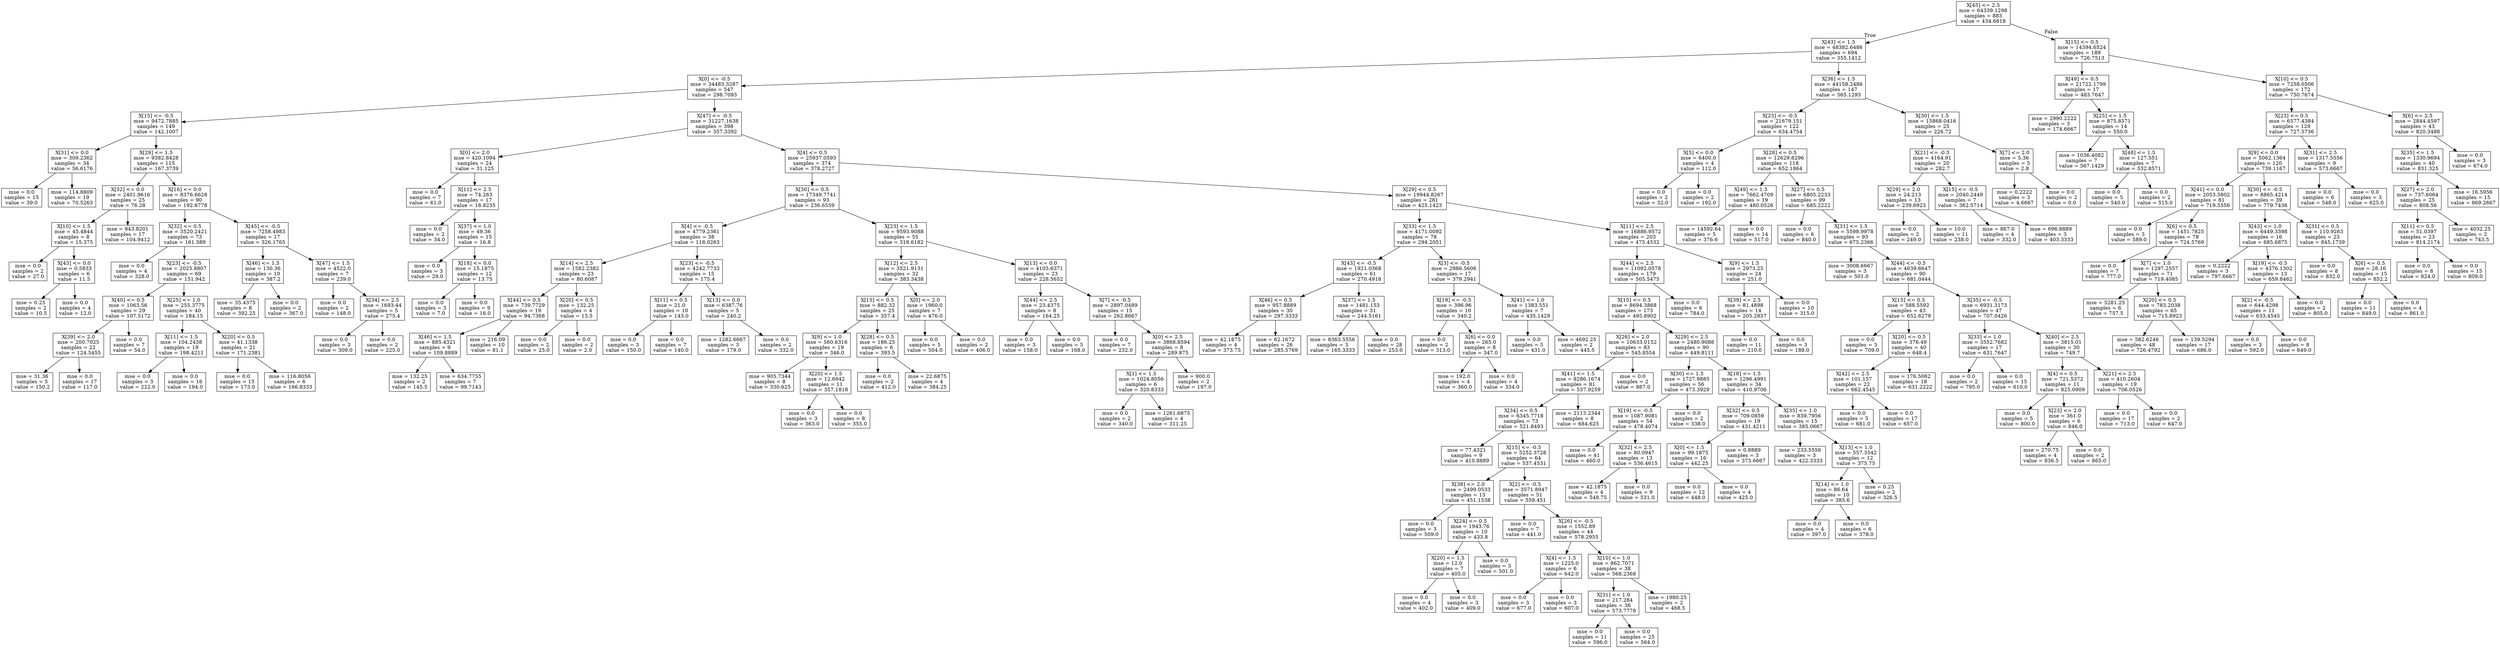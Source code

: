 digraph Tree {
node [shape=box] ;
0 [label="X[45] <= 2.5\nmse = 64339.1298\nsamples = 883\nvalue = 434.6818"] ;
1 [label="X[43] <= 1.5\nmse = 48382.6486\nsamples = 694\nvalue = 355.1412"] ;
0 -> 1 [labeldistance=2.5, labelangle=45, headlabel="True"] ;
2 [label="X[0] <= -0.5\nmse = 34483.3287\nsamples = 547\nvalue = 298.7093"] ;
1 -> 2 ;
3 [label="X[15] <= -0.5\nmse = 9472.7885\nsamples = 149\nvalue = 142.1007"] ;
2 -> 3 ;
4 [label="X[31] <= 0.0\nmse = 309.2362\nsamples = 34\nvalue = 56.6176"] ;
3 -> 4 ;
5 [label="mse = 0.0\nsamples = 15\nvalue = 39.0"] ;
4 -> 5 ;
6 [label="mse = 114.8809\nsamples = 19\nvalue = 70.5263"] ;
4 -> 6 ;
7 [label="X[29] <= 1.5\nmse = 9382.8428\nsamples = 115\nvalue = 167.3739"] ;
3 -> 7 ;
8 [label="X[32] <= 0.0\nmse = 2401.9616\nsamples = 25\nvalue = 76.28"] ;
7 -> 8 ;
9 [label="X[10] <= 1.5\nmse = 45.4844\nsamples = 8\nvalue = 15.375"] ;
8 -> 9 ;
10 [label="mse = 0.0\nsamples = 2\nvalue = 27.0"] ;
9 -> 10 ;
11 [label="X[43] <= 0.0\nmse = 0.5833\nsamples = 6\nvalue = 11.5"] ;
9 -> 11 ;
12 [label="mse = 0.25\nsamples = 2\nvalue = 10.5"] ;
11 -> 12 ;
13 [label="mse = 0.0\nsamples = 4\nvalue = 12.0"] ;
11 -> 13 ;
14 [label="mse = 943.8201\nsamples = 17\nvalue = 104.9412"] ;
8 -> 14 ;
15 [label="X[16] <= 0.0\nmse = 8376.6628\nsamples = 90\nvalue = 192.6778"] ;
7 -> 15 ;
16 [label="X[32] <= 0.5\nmse = 3520.2421\nsamples = 73\nvalue = 161.589"] ;
15 -> 16 ;
17 [label="mse = 0.0\nsamples = 4\nvalue = 328.0"] ;
16 -> 17 ;
18 [label="X[23] <= -0.5\nmse = 2025.8807\nsamples = 69\nvalue = 151.942"] ;
16 -> 18 ;
19 [label="X[40] <= 0.5\nmse = 1063.56\nsamples = 29\nvalue = 107.5172"] ;
18 -> 19 ;
20 [label="X[39] <= 2.0\nmse = 200.7025\nsamples = 22\nvalue = 124.5455"] ;
19 -> 20 ;
21 [label="mse = 31.36\nsamples = 5\nvalue = 150.2"] ;
20 -> 21 ;
22 [label="mse = 0.0\nsamples = 17\nvalue = 117.0"] ;
20 -> 22 ;
23 [label="mse = 0.0\nsamples = 7\nvalue = 54.0"] ;
19 -> 23 ;
24 [label="X[25] <= 1.0\nmse = 255.3775\nsamples = 40\nvalue = 184.15"] ;
18 -> 24 ;
25 [label="X[11] <= 1.5\nmse = 104.2438\nsamples = 19\nvalue = 198.4211"] ;
24 -> 25 ;
26 [label="mse = 0.0\nsamples = 3\nvalue = 222.0"] ;
25 -> 26 ;
27 [label="mse = 0.0\nsamples = 16\nvalue = 194.0"] ;
25 -> 27 ;
28 [label="X[20] <= 0.5\nmse = 41.1338\nsamples = 21\nvalue = 171.2381"] ;
24 -> 28 ;
29 [label="mse = 0.0\nsamples = 15\nvalue = 173.0"] ;
28 -> 29 ;
30 [label="mse = 116.8056\nsamples = 6\nvalue = 166.8333"] ;
28 -> 30 ;
31 [label="X[45] <= -0.5\nmse = 7258.4983\nsamples = 17\nvalue = 326.1765"] ;
15 -> 31 ;
32 [label="X[46] <= 1.5\nmse = 130.36\nsamples = 10\nvalue = 387.2"] ;
31 -> 32 ;
33 [label="mse = 35.4375\nsamples = 8\nvalue = 392.25"] ;
32 -> 33 ;
34 [label="mse = 0.0\nsamples = 2\nvalue = 367.0"] ;
32 -> 34 ;
35 [label="X[47] <= 1.5\nmse = 4522.0\nsamples = 7\nvalue = 239.0"] ;
31 -> 35 ;
36 [label="mse = 0.0\nsamples = 2\nvalue = 148.0"] ;
35 -> 36 ;
37 [label="X[34] <= 2.5\nmse = 1693.44\nsamples = 5\nvalue = 275.4"] ;
35 -> 37 ;
38 [label="mse = 0.0\nsamples = 3\nvalue = 309.0"] ;
37 -> 38 ;
39 [label="mse = 0.0\nsamples = 2\nvalue = 225.0"] ;
37 -> 39 ;
40 [label="X[47] <= -0.5\nmse = 31227.1638\nsamples = 398\nvalue = 357.3392"] ;
2 -> 40 ;
41 [label="X[0] <= 2.0\nmse = 420.1094\nsamples = 24\nvalue = 31.125"] ;
40 -> 41 ;
42 [label="mse = 0.0\nsamples = 7\nvalue = 61.0"] ;
41 -> 42 ;
43 [label="X[11] <= 2.5\nmse = 74.263\nsamples = 17\nvalue = 18.8235"] ;
41 -> 43 ;
44 [label="mse = 0.0\nsamples = 2\nvalue = 34.0"] ;
43 -> 44 ;
45 [label="X[37] <= 1.0\nmse = 49.36\nsamples = 15\nvalue = 16.8"] ;
43 -> 45 ;
46 [label="mse = 0.0\nsamples = 3\nvalue = 29.0"] ;
45 -> 46 ;
47 [label="X[18] <= 0.0\nmse = 15.1875\nsamples = 12\nvalue = 13.75"] ;
45 -> 47 ;
48 [label="mse = 0.0\nsamples = 3\nvalue = 7.0"] ;
47 -> 48 ;
49 [label="mse = 0.0\nsamples = 9\nvalue = 16.0"] ;
47 -> 49 ;
50 [label="X[4] <= 0.5\nmse = 25937.0593\nsamples = 374\nvalue = 378.2727"] ;
40 -> 50 ;
51 [label="X[30] <= 0.5\nmse = 17349.7741\nsamples = 93\nvalue = 236.6559"] ;
50 -> 51 ;
52 [label="X[4] <= -0.5\nmse = 4779.2361\nsamples = 38\nvalue = 118.0263"] ;
51 -> 52 ;
53 [label="X[14] <= 2.5\nmse = 1582.2382\nsamples = 23\nvalue = 80.6087"] ;
52 -> 53 ;
54 [label="X[44] <= 0.5\nmse = 739.7729\nsamples = 19\nvalue = 94.7368"] ;
53 -> 54 ;
55 [label="X[46] <= 1.5\nmse = 885.4321\nsamples = 9\nvalue = 109.8889"] ;
54 -> 55 ;
56 [label="mse = 132.25\nsamples = 2\nvalue = 145.5"] ;
55 -> 56 ;
57 [label="mse = 634.7755\nsamples = 7\nvalue = 99.7143"] ;
55 -> 57 ;
58 [label="mse = 216.09\nsamples = 10\nvalue = 81.1"] ;
54 -> 58 ;
59 [label="X[20] <= 0.5\nmse = 132.25\nsamples = 4\nvalue = 13.5"] ;
53 -> 59 ;
60 [label="mse = 0.0\nsamples = 2\nvalue = 25.0"] ;
59 -> 60 ;
61 [label="mse = 0.0\nsamples = 2\nvalue = 2.0"] ;
59 -> 61 ;
62 [label="X[23] <= -0.5\nmse = 4242.7733\nsamples = 15\nvalue = 175.4"] ;
52 -> 62 ;
63 [label="X[11] <= 0.5\nmse = 21.0\nsamples = 10\nvalue = 143.0"] ;
62 -> 63 ;
64 [label="mse = 0.0\nsamples = 3\nvalue = 150.0"] ;
63 -> 64 ;
65 [label="mse = 0.0\nsamples = 7\nvalue = 140.0"] ;
63 -> 65 ;
66 [label="X[13] <= 0.0\nmse = 6387.76\nsamples = 5\nvalue = 240.2"] ;
62 -> 66 ;
67 [label="mse = 1282.6667\nsamples = 3\nvalue = 179.0"] ;
66 -> 67 ;
68 [label="mse = 0.0\nsamples = 2\nvalue = 332.0"] ;
66 -> 68 ;
69 [label="X[23] <= 1.5\nmse = 9593.9088\nsamples = 55\nvalue = 318.6182"] ;
51 -> 69 ;
70 [label="X[12] <= 2.5\nmse = 3521.9131\nsamples = 32\nvalue = 383.3438"] ;
69 -> 70 ;
71 [label="X[15] <= 0.5\nmse = 882.32\nsamples = 25\nvalue = 357.4"] ;
70 -> 71 ;
72 [label="X[9] <= 1.0\nmse = 560.6316\nsamples = 19\nvalue = 346.0"] ;
71 -> 72 ;
73 [label="mse = 905.7344\nsamples = 8\nvalue = 330.625"] ;
72 -> 73 ;
74 [label="X[20] <= 1.5\nmse = 12.6942\nsamples = 11\nvalue = 357.1818"] ;
72 -> 74 ;
75 [label="mse = 0.0\nsamples = 3\nvalue = 363.0"] ;
74 -> 75 ;
76 [label="mse = 0.0\nsamples = 8\nvalue = 355.0"] ;
74 -> 76 ;
77 [label="X[28] <= 0.5\nmse = 186.25\nsamples = 6\nvalue = 393.5"] ;
71 -> 77 ;
78 [label="mse = 0.0\nsamples = 2\nvalue = 412.0"] ;
77 -> 78 ;
79 [label="mse = 22.6875\nsamples = 4\nvalue = 384.25"] ;
77 -> 79 ;
80 [label="X[0] <= 2.0\nmse = 1960.0\nsamples = 7\nvalue = 476.0"] ;
70 -> 80 ;
81 [label="mse = 0.0\nsamples = 5\nvalue = 504.0"] ;
80 -> 81 ;
82 [label="mse = 0.0\nsamples = 2\nvalue = 406.0"] ;
80 -> 82 ;
83 [label="X[13] <= 0.0\nmse = 4103.6371\nsamples = 23\nvalue = 228.5652"] ;
69 -> 83 ;
84 [label="X[44] <= 2.5\nmse = 23.4375\nsamples = 8\nvalue = 164.25"] ;
83 -> 84 ;
85 [label="mse = 0.0\nsamples = 3\nvalue = 158.0"] ;
84 -> 85 ;
86 [label="mse = 0.0\nsamples = 5\nvalue = 168.0"] ;
84 -> 86 ;
87 [label="X[7] <= -0.5\nmse = 2897.0489\nsamples = 15\nvalue = 262.8667"] ;
83 -> 87 ;
88 [label="mse = 0.0\nsamples = 7\nvalue = 232.0"] ;
87 -> 88 ;
89 [label="X[0] <= 2.5\nmse = 3868.8594\nsamples = 8\nvalue = 289.875"] ;
87 -> 89 ;
90 [label="X[1] <= 1.5\nmse = 1024.8056\nsamples = 6\nvalue = 320.8333"] ;
89 -> 90 ;
91 [label="mse = 0.0\nsamples = 2\nvalue = 340.0"] ;
90 -> 91 ;
92 [label="mse = 1261.6875\nsamples = 4\nvalue = 311.25"] ;
90 -> 92 ;
93 [label="mse = 900.0\nsamples = 2\nvalue = 197.0"] ;
89 -> 93 ;
94 [label="X[29] <= 0.5\nmse = 19944.8267\nsamples = 281\nvalue = 425.1423"] ;
50 -> 94 ;
95 [label="X[33] <= 1.5\nmse = 4171.0092\nsamples = 78\nvalue = 294.2051"] ;
94 -> 95 ;
96 [label="X[43] <= -0.5\nmse = 1921.0368\nsamples = 61\nvalue = 270.4918"] ;
95 -> 96 ;
97 [label="X[46] <= 0.5\nmse = 957.8889\nsamples = 30\nvalue = 297.3333"] ;
96 -> 97 ;
98 [label="mse = 42.1875\nsamples = 4\nvalue = 373.75"] ;
97 -> 98 ;
99 [label="mse = 62.1672\nsamples = 26\nvalue = 285.5769"] ;
97 -> 99 ;
100 [label="X[37] <= 1.5\nmse = 1481.153\nsamples = 31\nvalue = 244.5161"] ;
96 -> 100 ;
101 [label="mse = 8363.5556\nsamples = 3\nvalue = 165.3333"] ;
100 -> 101 ;
102 [label="mse = 0.0\nsamples = 28\nvalue = 253.0"] ;
100 -> 102 ;
103 [label="X[3] <= -0.5\nmse = 2986.5606\nsamples = 17\nvalue = 379.2941"] ;
95 -> 103 ;
104 [label="X[19] <= -0.5\nmse = 396.96\nsamples = 10\nvalue = 340.2"] ;
103 -> 104 ;
105 [label="mse = 0.0\nsamples = 2\nvalue = 313.0"] ;
104 -> 105 ;
106 [label="X[6] <= 0.0\nmse = 265.0\nsamples = 8\nvalue = 347.0"] ;
104 -> 106 ;
107 [label="mse = 192.0\nsamples = 4\nvalue = 360.0"] ;
106 -> 107 ;
108 [label="mse = 0.0\nsamples = 4\nvalue = 334.0"] ;
106 -> 108 ;
109 [label="X[41] <= 1.0\nmse = 1383.551\nsamples = 7\nvalue = 435.1429"] ;
103 -> 109 ;
110 [label="mse = 0.0\nsamples = 5\nvalue = 431.0"] ;
109 -> 110 ;
111 [label="mse = 4692.25\nsamples = 2\nvalue = 445.5"] ;
109 -> 111 ;
112 [label="X[11] <= 2.5\nmse = 16886.9572\nsamples = 203\nvalue = 475.4532"] ;
94 -> 112 ;
113 [label="X[44] <= 2.5\nmse = 11092.0578\nsamples = 179\nvalue = 505.5475"] ;
112 -> 113 ;
114 [label="X[15] <= 0.5\nmse = 8694.3868\nsamples = 173\nvalue = 495.8902"] ;
113 -> 114 ;
115 [label="X[26] <= 2.0\nmse = 10633.0152\nsamples = 83\nvalue = 545.8554"] ;
114 -> 115 ;
116 [label="X[41] <= 1.5\nmse = 8286.1674\nsamples = 81\nvalue = 537.9259"] ;
115 -> 116 ;
117 [label="X[34] <= 0.5\nmse = 6345.7718\nsamples = 73\nvalue = 521.8493"] ;
116 -> 117 ;
118 [label="mse = 77.4321\nsamples = 9\nvalue = 410.8889"] ;
117 -> 118 ;
119 [label="X[15] <= -0.5\nmse = 5252.3728\nsamples = 64\nvalue = 537.4531"] ;
117 -> 119 ;
120 [label="X[38] <= 2.0\nmse = 2499.0533\nsamples = 13\nvalue = 451.1538"] ;
119 -> 120 ;
121 [label="mse = 0.0\nsamples = 3\nvalue = 509.0"] ;
120 -> 121 ;
122 [label="X[24] <= 0.5\nmse = 1943.76\nsamples = 10\nvalue = 433.8"] ;
120 -> 122 ;
123 [label="X[20] <= 1.5\nmse = 12.0\nsamples = 7\nvalue = 405.0"] ;
122 -> 123 ;
124 [label="mse = 0.0\nsamples = 4\nvalue = 402.0"] ;
123 -> 124 ;
125 [label="mse = 0.0\nsamples = 3\nvalue = 409.0"] ;
123 -> 125 ;
126 [label="mse = 0.0\nsamples = 3\nvalue = 501.0"] ;
122 -> 126 ;
127 [label="X[2] <= -0.5\nmse = 3571.8947\nsamples = 51\nvalue = 559.451"] ;
119 -> 127 ;
128 [label="mse = 0.0\nsamples = 7\nvalue = 441.0"] ;
127 -> 128 ;
129 [label="X[26] <= -0.5\nmse = 1552.89\nsamples = 44\nvalue = 578.2955"] ;
127 -> 129 ;
130 [label="X[4] <= 1.5\nmse = 1225.0\nsamples = 6\nvalue = 642.0"] ;
129 -> 130 ;
131 [label="mse = 0.0\nsamples = 3\nvalue = 677.0"] ;
130 -> 131 ;
132 [label="mse = 0.0\nsamples = 3\nvalue = 607.0"] ;
130 -> 132 ;
133 [label="X[10] <= 1.0\nmse = 862.7071\nsamples = 38\nvalue = 568.2368"] ;
129 -> 133 ;
134 [label="X[31] <= 1.0\nmse = 217.284\nsamples = 36\nvalue = 573.7778"] ;
133 -> 134 ;
135 [label="mse = 0.0\nsamples = 11\nvalue = 596.0"] ;
134 -> 135 ;
136 [label="mse = 0.0\nsamples = 25\nvalue = 564.0"] ;
134 -> 136 ;
137 [label="mse = 1980.25\nsamples = 2\nvalue = 468.5"] ;
133 -> 137 ;
138 [label="mse = 2113.2344\nsamples = 8\nvalue = 684.625"] ;
116 -> 138 ;
139 [label="mse = 0.0\nsamples = 2\nvalue = 867.0"] ;
115 -> 139 ;
140 [label="X[29] <= 2.5\nmse = 2480.9088\nsamples = 90\nvalue = 449.8111"] ;
114 -> 140 ;
141 [label="X[30] <= 1.5\nmse = 1727.9885\nsamples = 56\nvalue = 473.3929"] ;
140 -> 141 ;
142 [label="X[19] <= -0.5\nmse = 1087.9081\nsamples = 54\nvalue = 478.4074"] ;
141 -> 142 ;
143 [label="mse = 0.0\nsamples = 41\nvalue = 460.0"] ;
142 -> 143 ;
144 [label="X[32] <= 2.5\nmse = 80.0947\nsamples = 13\nvalue = 536.4615"] ;
142 -> 144 ;
145 [label="mse = 42.1875\nsamples = 4\nvalue = 548.75"] ;
144 -> 145 ;
146 [label="mse = 0.0\nsamples = 9\nvalue = 531.0"] ;
144 -> 146 ;
147 [label="mse = 0.0\nsamples = 2\nvalue = 338.0"] ;
141 -> 147 ;
148 [label="X[18] <= 1.5\nmse = 1296.4991\nsamples = 34\nvalue = 410.9706"] ;
140 -> 148 ;
149 [label="X[32] <= 0.5\nmse = 709.0859\nsamples = 19\nvalue = 431.4211"] ;
148 -> 149 ;
150 [label="X[0] <= 1.5\nmse = 99.1875\nsamples = 16\nvalue = 442.25"] ;
149 -> 150 ;
151 [label="mse = 0.0\nsamples = 12\nvalue = 448.0"] ;
150 -> 151 ;
152 [label="mse = 0.0\nsamples = 4\nvalue = 425.0"] ;
150 -> 152 ;
153 [label="mse = 0.8889\nsamples = 3\nvalue = 373.6667"] ;
149 -> 153 ;
154 [label="X[35] <= 1.0\nmse = 839.7956\nsamples = 15\nvalue = 385.0667"] ;
148 -> 154 ;
155 [label="mse = 233.5556\nsamples = 3\nvalue = 422.3333"] ;
154 -> 155 ;
156 [label="X[13] <= 1.0\nmse = 557.3542\nsamples = 12\nvalue = 375.75"] ;
154 -> 156 ;
157 [label="X[14] <= 1.0\nmse = 86.64\nsamples = 10\nvalue = 385.6"] ;
156 -> 157 ;
158 [label="mse = 0.0\nsamples = 4\nvalue = 397.0"] ;
157 -> 158 ;
159 [label="mse = 0.0\nsamples = 6\nvalue = 378.0"] ;
157 -> 159 ;
160 [label="mse = 0.25\nsamples = 2\nvalue = 326.5"] ;
156 -> 160 ;
161 [label="mse = 0.0\nsamples = 6\nvalue = 784.0"] ;
113 -> 161 ;
162 [label="X[9] <= 1.5\nmse = 2973.25\nsamples = 24\nvalue = 251.0"] ;
112 -> 162 ;
163 [label="X[39] <= 2.5\nmse = 81.4898\nsamples = 14\nvalue = 205.2857"] ;
162 -> 163 ;
164 [label="mse = 0.0\nsamples = 11\nvalue = 210.0"] ;
163 -> 164 ;
165 [label="mse = 0.0\nsamples = 3\nvalue = 188.0"] ;
163 -> 165 ;
166 [label="mse = 0.0\nsamples = 10\nvalue = 315.0"] ;
162 -> 166 ;
167 [label="X[36] <= 1.5\nmse = 44158.2486\nsamples = 147\nvalue = 565.1293"] ;
1 -> 167 ;
168 [label="X[23] <= -0.5\nmse = 21679.151\nsamples = 122\nvalue = 634.4754"] ;
167 -> 168 ;
169 [label="X[5] <= 0.0\nmse = 6400.0\nsamples = 4\nvalue = 112.0"] ;
168 -> 169 ;
170 [label="mse = 0.0\nsamples = 2\nvalue = 32.0"] ;
169 -> 170 ;
171 [label="mse = 0.0\nsamples = 2\nvalue = 192.0"] ;
169 -> 171 ;
172 [label="X[28] <= 0.5\nmse = 12629.8296\nsamples = 118\nvalue = 652.1864"] ;
168 -> 172 ;
173 [label="X[49] <= 1.5\nmse = 7662.4709\nsamples = 19\nvalue = 480.0526"] ;
172 -> 173 ;
174 [label="mse = 14592.64\nsamples = 5\nvalue = 376.6"] ;
173 -> 174 ;
175 [label="mse = 0.0\nsamples = 14\nvalue = 517.0"] ;
173 -> 175 ;
176 [label="X[27] <= 0.5\nmse = 6805.2233\nsamples = 99\nvalue = 685.2222"] ;
172 -> 176 ;
177 [label="mse = 0.0\nsamples = 6\nvalue = 840.0"] ;
176 -> 177 ;
178 [label="X[31] <= 1.5\nmse = 5598.9978\nsamples = 93\nvalue = 675.2366"] ;
176 -> 178 ;
179 [label="mse = 3008.6667\nsamples = 3\nvalue = 501.0"] ;
178 -> 179 ;
180 [label="X[44] <= -0.5\nmse = 4639.6647\nsamples = 90\nvalue = 681.0444"] ;
178 -> 180 ;
181 [label="X[15] <= 0.5\nmse = 588.5592\nsamples = 43\nvalue = 652.6279"] ;
180 -> 181 ;
182 [label="mse = 0.0\nsamples = 3\nvalue = 709.0"] ;
181 -> 182 ;
183 [label="X[20] <= 0.5\nmse = 376.49\nsamples = 40\nvalue = 648.4"] ;
181 -> 183 ;
184 [label="X[42] <= 2.5\nmse = 101.157\nsamples = 22\nvalue = 662.4545"] ;
183 -> 184 ;
185 [label="mse = 0.0\nsamples = 5\nvalue = 681.0"] ;
184 -> 185 ;
186 [label="mse = 0.0\nsamples = 17\nvalue = 657.0"] ;
184 -> 186 ;
187 [label="mse = 176.5062\nsamples = 18\nvalue = 631.2222"] ;
183 -> 187 ;
188 [label="X[35] <= -0.5\nmse = 6931.3173\nsamples = 47\nvalue = 707.0426"] ;
180 -> 188 ;
189 [label="X[33] <= 1.0\nmse = 3552.7682\nsamples = 17\nvalue = 631.7647"] ;
188 -> 189 ;
190 [label="mse = 0.0\nsamples = 2\nvalue = 795.0"] ;
189 -> 190 ;
191 [label="mse = 0.0\nsamples = 15\nvalue = 610.0"] ;
189 -> 191 ;
192 [label="X[40] <= 2.5\nmse = 3815.01\nsamples = 30\nvalue = 749.7"] ;
188 -> 192 ;
193 [label="X[4] <= 0.5\nmse = 721.5372\nsamples = 11\nvalue = 825.0909"] ;
192 -> 193 ;
194 [label="mse = 0.0\nsamples = 5\nvalue = 800.0"] ;
193 -> 194 ;
195 [label="X[23] <= 2.0\nmse = 361.0\nsamples = 6\nvalue = 846.0"] ;
193 -> 195 ;
196 [label="mse = 270.75\nsamples = 4\nvalue = 836.5"] ;
195 -> 196 ;
197 [label="mse = 0.0\nsamples = 2\nvalue = 865.0"] ;
195 -> 197 ;
198 [label="X[21] <= 2.5\nmse = 410.2604\nsamples = 19\nvalue = 706.0526"] ;
192 -> 198 ;
199 [label="mse = 0.0\nsamples = 17\nvalue = 713.0"] ;
198 -> 199 ;
200 [label="mse = 0.0\nsamples = 2\nvalue = 647.0"] ;
198 -> 200 ;
201 [label="X[30] <= 1.5\nmse = 15868.0416\nsamples = 25\nvalue = 226.72"] ;
167 -> 201 ;
202 [label="X[21] <= -0.5\nmse = 4164.91\nsamples = 20\nvalue = 282.7"] ;
201 -> 202 ;
203 [label="X[29] <= 2.0\nmse = 24.213\nsamples = 13\nvalue = 239.6923"] ;
202 -> 203 ;
204 [label="mse = 0.0\nsamples = 2\nvalue = 249.0"] ;
203 -> 204 ;
205 [label="mse = 10.0\nsamples = 11\nvalue = 238.0"] ;
203 -> 205 ;
206 [label="X[15] <= -0.5\nmse = 2040.2449\nsamples = 7\nvalue = 362.5714"] ;
202 -> 206 ;
207 [label="mse = 867.0\nsamples = 4\nvalue = 332.0"] ;
206 -> 207 ;
208 [label="mse = 696.8889\nsamples = 3\nvalue = 403.3333"] ;
206 -> 208 ;
209 [label="X[7] <= 2.0\nmse = 5.36\nsamples = 5\nvalue = 2.8"] ;
201 -> 209 ;
210 [label="mse = 0.2222\nsamples = 3\nvalue = 4.6667"] ;
209 -> 210 ;
211 [label="mse = 0.0\nsamples = 2\nvalue = 0.0"] ;
209 -> 211 ;
212 [label="X[15] <= 0.5\nmse = 14394.6524\nsamples = 189\nvalue = 726.7513"] ;
0 -> 212 [labeldistance=2.5, labelangle=-45, headlabel="False"] ;
213 [label="X[49] <= 0.5\nmse = 21722.1799\nsamples = 17\nvalue = 483.7647"] ;
212 -> 213 ;
214 [label="mse = 2990.2222\nsamples = 3\nvalue = 174.6667"] ;
213 -> 214 ;
215 [label="X[25] <= 1.5\nmse = 875.8571\nsamples = 14\nvalue = 550.0"] ;
213 -> 215 ;
216 [label="mse = 1036.4082\nsamples = 7\nvalue = 567.1429"] ;
215 -> 216 ;
217 [label="X[48] <= 1.5\nmse = 127.551\nsamples = 7\nvalue = 532.8571"] ;
215 -> 217 ;
218 [label="mse = 0.0\nsamples = 5\nvalue = 540.0"] ;
217 -> 218 ;
219 [label="mse = 0.0\nsamples = 2\nvalue = 515.0"] ;
217 -> 219 ;
220 [label="X[10] <= 0.5\nmse = 7258.0506\nsamples = 172\nvalue = 750.7674"] ;
212 -> 220 ;
221 [label="X[23] <= 0.5\nmse = 6577.4384\nsamples = 129\nvalue = 727.5736"] ;
220 -> 221 ;
222 [label="X[9] <= 0.0\nmse = 5062.1364\nsamples = 120\nvalue = 739.1167"] ;
221 -> 222 ;
223 [label="X[41] <= 0.0\nmse = 2053.5802\nsamples = 81\nvalue = 719.5556"] ;
222 -> 223 ;
224 [label="mse = 0.0\nsamples = 3\nvalue = 589.0"] ;
223 -> 224 ;
225 [label="X[6] <= 0.5\nmse = 1451.7825\nsamples = 78\nvalue = 724.5769"] ;
223 -> 225 ;
226 [label="mse = 0.0\nsamples = 7\nvalue = 777.0"] ;
225 -> 226 ;
227 [label="X[7] <= 1.0\nmse = 1297.2557\nsamples = 71\nvalue = 719.4085"] ;
225 -> 227 ;
228 [label="mse = 5281.25\nsamples = 6\nvalue = 757.5"] ;
227 -> 228 ;
229 [label="X[20] <= 0.5\nmse = 783.2038\nsamples = 65\nvalue = 715.8923"] ;
227 -> 229 ;
230 [label="mse = 582.6246\nsamples = 48\nvalue = 726.4792"] ;
229 -> 230 ;
231 [label="mse = 139.5294\nsamples = 17\nvalue = 686.0"] ;
229 -> 231 ;
232 [label="X[30] <= -0.5\nmse = 8865.4214\nsamples = 39\nvalue = 779.7436"] ;
222 -> 232 ;
233 [label="X[43] <= 1.0\nmse = 6449.3398\nsamples = 16\nvalue = 685.6875"] ;
232 -> 233 ;
234 [label="mse = 0.2222\nsamples = 3\nvalue = 797.6667"] ;
233 -> 234 ;
235 [label="X[19] <= -0.5\nmse = 4376.1302\nsamples = 13\nvalue = 659.8462"] ;
233 -> 235 ;
236 [label="X[2] <= -0.5\nmse = 644.4298\nsamples = 11\nvalue = 633.4545"] ;
235 -> 236 ;
237 [label="mse = 0.0\nsamples = 3\nvalue = 592.0"] ;
236 -> 237 ;
238 [label="mse = 0.0\nsamples = 8\nvalue = 649.0"] ;
236 -> 238 ;
239 [label="mse = 0.0\nsamples = 2\nvalue = 805.0"] ;
235 -> 239 ;
240 [label="X[31] <= 0.5\nmse = 110.9263\nsamples = 23\nvalue = 845.1739"] ;
232 -> 240 ;
241 [label="mse = 0.0\nsamples = 8\nvalue = 832.0"] ;
240 -> 241 ;
242 [label="X[6] <= 0.5\nmse = 28.16\nsamples = 15\nvalue = 852.2"] ;
240 -> 242 ;
243 [label="mse = 0.0\nsamples = 11\nvalue = 849.0"] ;
242 -> 243 ;
244 [label="mse = 0.0\nsamples = 4\nvalue = 861.0"] ;
242 -> 244 ;
245 [label="X[31] <= 2.5\nmse = 1317.5556\nsamples = 9\nvalue = 573.6667"] ;
221 -> 245 ;
246 [label="mse = 0.0\nsamples = 6\nvalue = 548.0"] ;
245 -> 246 ;
247 [label="mse = 0.0\nsamples = 3\nvalue = 625.0"] ;
245 -> 247 ;
248 [label="X[6] <= 2.5\nmse = 2844.4597\nsamples = 43\nvalue = 820.3488"] ;
220 -> 248 ;
249 [label="X[35] <= 1.5\nmse = 1330.9694\nsamples = 40\nvalue = 831.325"] ;
248 -> 249 ;
250 [label="X[27] <= 2.0\nmse = 737.6064\nsamples = 25\nvalue = 808.56"] ;
249 -> 250 ;
251 [label="X[11] <= 0.5\nmse = 51.0397\nsamples = 23\nvalue = 814.2174"] ;
250 -> 251 ;
252 [label="mse = 0.0\nsamples = 8\nvalue = 824.0"] ;
251 -> 252 ;
253 [label="mse = 0.0\nsamples = 15\nvalue = 809.0"] ;
251 -> 253 ;
254 [label="mse = 4032.25\nsamples = 2\nvalue = 743.5"] ;
250 -> 254 ;
255 [label="mse = 16.5956\nsamples = 15\nvalue = 869.2667"] ;
249 -> 255 ;
256 [label="mse = 0.0\nsamples = 3\nvalue = 674.0"] ;
248 -> 256 ;
}